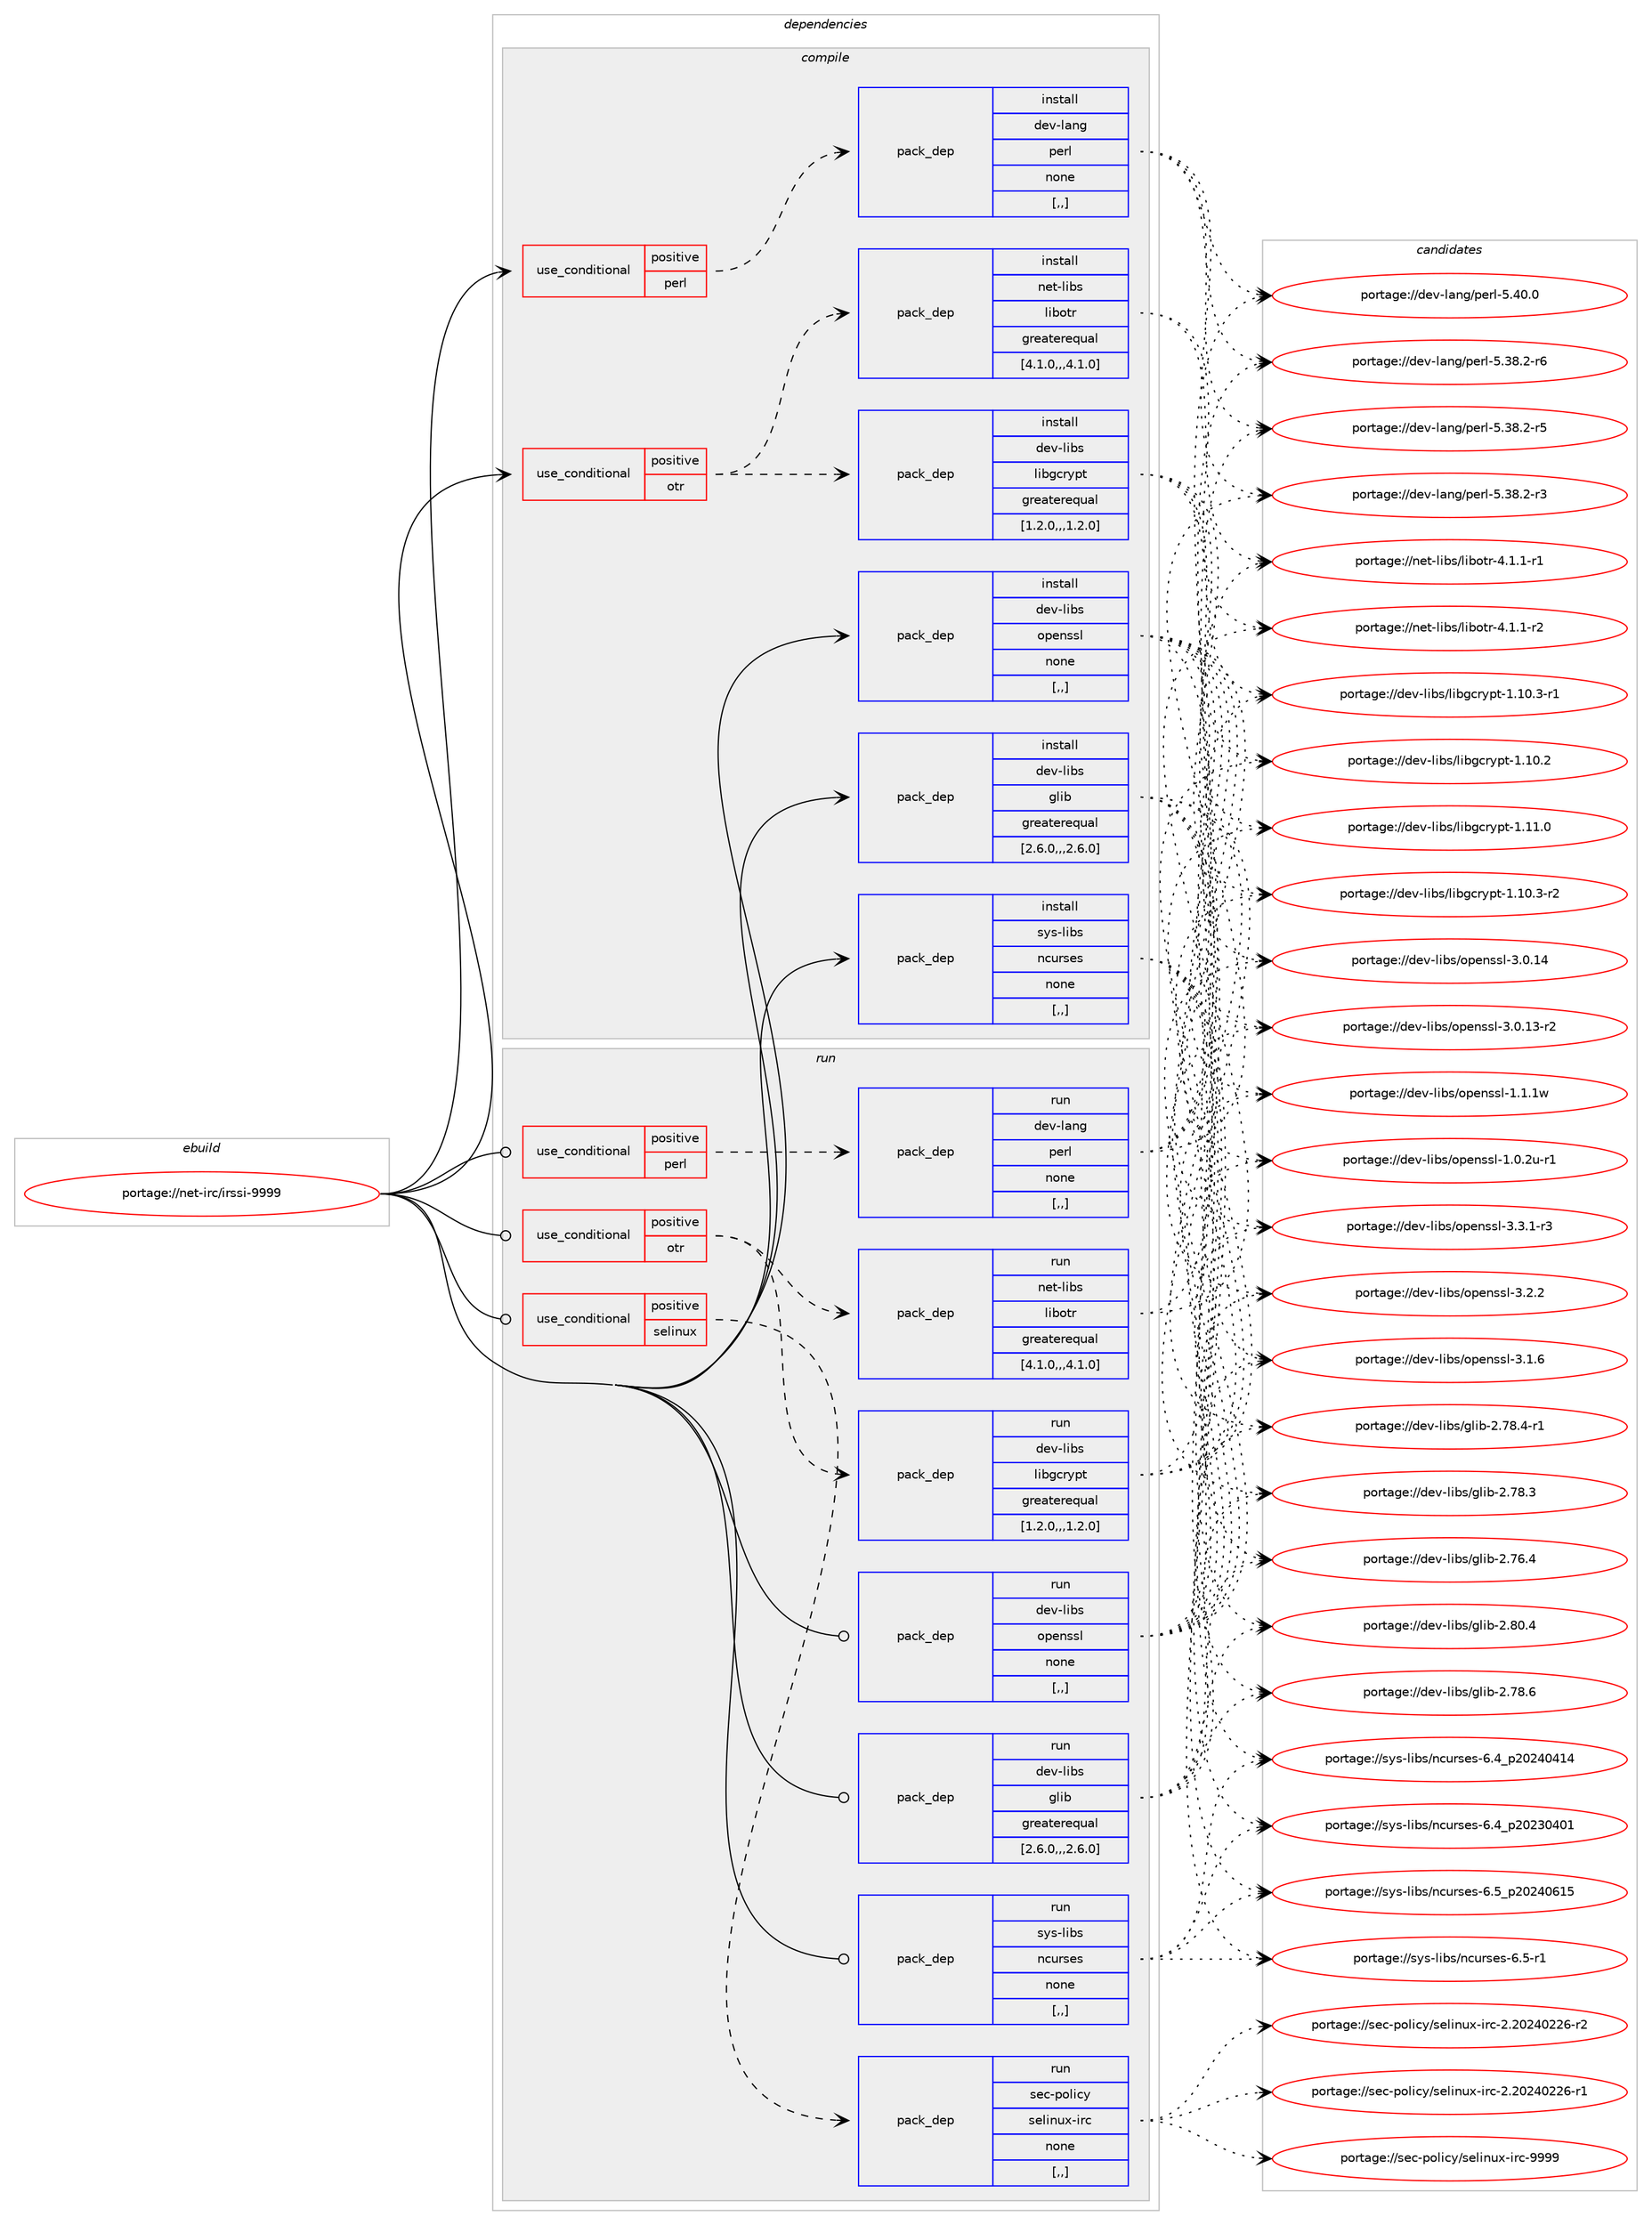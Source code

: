 digraph prolog {

# *************
# Graph options
# *************

newrank=true;
concentrate=true;
compound=true;
graph [rankdir=LR,fontname=Helvetica,fontsize=10,ranksep=1.5];#, ranksep=2.5, nodesep=0.2];
edge  [arrowhead=vee];
node  [fontname=Helvetica,fontsize=10];

# **********
# The ebuild
# **********

subgraph cluster_leftcol {
color=gray;
label=<<i>ebuild</i>>;
id [label="portage://net-irc/irssi-9999", color=red, width=4, href="../net-irc/irssi-9999.svg"];
}

# ****************
# The dependencies
# ****************

subgraph cluster_midcol {
color=gray;
label=<<i>dependencies</i>>;
subgraph cluster_compile {
fillcolor="#eeeeee";
style=filled;
label=<<i>compile</i>>;
subgraph cond2432 {
dependency6302 [label=<<TABLE BORDER="0" CELLBORDER="1" CELLSPACING="0" CELLPADDING="4"><TR><TD ROWSPAN="3" CELLPADDING="10">use_conditional</TD></TR><TR><TD>positive</TD></TR><TR><TD>otr</TD></TR></TABLE>>, shape=none, color=red];
subgraph pack3852 {
dependency6303 [label=<<TABLE BORDER="0" CELLBORDER="1" CELLSPACING="0" CELLPADDING="4" WIDTH="220"><TR><TD ROWSPAN="6" CELLPADDING="30">pack_dep</TD></TR><TR><TD WIDTH="110">install</TD></TR><TR><TD>dev-libs</TD></TR><TR><TD>libgcrypt</TD></TR><TR><TD>greaterequal</TD></TR><TR><TD>[1.2.0,,,1.2.0]</TD></TR></TABLE>>, shape=none, color=blue];
}
dependency6302:e -> dependency6303:w [weight=20,style="dashed",arrowhead="vee"];
subgraph pack3853 {
dependency6304 [label=<<TABLE BORDER="0" CELLBORDER="1" CELLSPACING="0" CELLPADDING="4" WIDTH="220"><TR><TD ROWSPAN="6" CELLPADDING="30">pack_dep</TD></TR><TR><TD WIDTH="110">install</TD></TR><TR><TD>net-libs</TD></TR><TR><TD>libotr</TD></TR><TR><TD>greaterequal</TD></TR><TR><TD>[4.1.0,,,4.1.0]</TD></TR></TABLE>>, shape=none, color=blue];
}
dependency6302:e -> dependency6304:w [weight=20,style="dashed",arrowhead="vee"];
}
id:e -> dependency6302:w [weight=20,style="solid",arrowhead="vee"];
subgraph cond2433 {
dependency6305 [label=<<TABLE BORDER="0" CELLBORDER="1" CELLSPACING="0" CELLPADDING="4"><TR><TD ROWSPAN="3" CELLPADDING="10">use_conditional</TD></TR><TR><TD>positive</TD></TR><TR><TD>perl</TD></TR></TABLE>>, shape=none, color=red];
subgraph pack3854 {
dependency6306 [label=<<TABLE BORDER="0" CELLBORDER="1" CELLSPACING="0" CELLPADDING="4" WIDTH="220"><TR><TD ROWSPAN="6" CELLPADDING="30">pack_dep</TD></TR><TR><TD WIDTH="110">install</TD></TR><TR><TD>dev-lang</TD></TR><TR><TD>perl</TD></TR><TR><TD>none</TD></TR><TR><TD>[,,]</TD></TR></TABLE>>, shape=none, color=blue];
}
dependency6305:e -> dependency6306:w [weight=20,style="dashed",arrowhead="vee"];
}
id:e -> dependency6305:w [weight=20,style="solid",arrowhead="vee"];
subgraph pack3855 {
dependency6307 [label=<<TABLE BORDER="0" CELLBORDER="1" CELLSPACING="0" CELLPADDING="4" WIDTH="220"><TR><TD ROWSPAN="6" CELLPADDING="30">pack_dep</TD></TR><TR><TD WIDTH="110">install</TD></TR><TR><TD>dev-libs</TD></TR><TR><TD>glib</TD></TR><TR><TD>greaterequal</TD></TR><TR><TD>[2.6.0,,,2.6.0]</TD></TR></TABLE>>, shape=none, color=blue];
}
id:e -> dependency6307:w [weight=20,style="solid",arrowhead="vee"];
subgraph pack3856 {
dependency6308 [label=<<TABLE BORDER="0" CELLBORDER="1" CELLSPACING="0" CELLPADDING="4" WIDTH="220"><TR><TD ROWSPAN="6" CELLPADDING="30">pack_dep</TD></TR><TR><TD WIDTH="110">install</TD></TR><TR><TD>dev-libs</TD></TR><TR><TD>openssl</TD></TR><TR><TD>none</TD></TR><TR><TD>[,,]</TD></TR></TABLE>>, shape=none, color=blue];
}
id:e -> dependency6308:w [weight=20,style="solid",arrowhead="vee"];
subgraph pack3857 {
dependency6309 [label=<<TABLE BORDER="0" CELLBORDER="1" CELLSPACING="0" CELLPADDING="4" WIDTH="220"><TR><TD ROWSPAN="6" CELLPADDING="30">pack_dep</TD></TR><TR><TD WIDTH="110">install</TD></TR><TR><TD>sys-libs</TD></TR><TR><TD>ncurses</TD></TR><TR><TD>none</TD></TR><TR><TD>[,,]</TD></TR></TABLE>>, shape=none, color=blue];
}
id:e -> dependency6309:w [weight=20,style="solid",arrowhead="vee"];
}
subgraph cluster_compileandrun {
fillcolor="#eeeeee";
style=filled;
label=<<i>compile and run</i>>;
}
subgraph cluster_run {
fillcolor="#eeeeee";
style=filled;
label=<<i>run</i>>;
subgraph cond2434 {
dependency6310 [label=<<TABLE BORDER="0" CELLBORDER="1" CELLSPACING="0" CELLPADDING="4"><TR><TD ROWSPAN="3" CELLPADDING="10">use_conditional</TD></TR><TR><TD>positive</TD></TR><TR><TD>otr</TD></TR></TABLE>>, shape=none, color=red];
subgraph pack3858 {
dependency6311 [label=<<TABLE BORDER="0" CELLBORDER="1" CELLSPACING="0" CELLPADDING="4" WIDTH="220"><TR><TD ROWSPAN="6" CELLPADDING="30">pack_dep</TD></TR><TR><TD WIDTH="110">run</TD></TR><TR><TD>dev-libs</TD></TR><TR><TD>libgcrypt</TD></TR><TR><TD>greaterequal</TD></TR><TR><TD>[1.2.0,,,1.2.0]</TD></TR></TABLE>>, shape=none, color=blue];
}
dependency6310:e -> dependency6311:w [weight=20,style="dashed",arrowhead="vee"];
subgraph pack3859 {
dependency6312 [label=<<TABLE BORDER="0" CELLBORDER="1" CELLSPACING="0" CELLPADDING="4" WIDTH="220"><TR><TD ROWSPAN="6" CELLPADDING="30">pack_dep</TD></TR><TR><TD WIDTH="110">run</TD></TR><TR><TD>net-libs</TD></TR><TR><TD>libotr</TD></TR><TR><TD>greaterequal</TD></TR><TR><TD>[4.1.0,,,4.1.0]</TD></TR></TABLE>>, shape=none, color=blue];
}
dependency6310:e -> dependency6312:w [weight=20,style="dashed",arrowhead="vee"];
}
id:e -> dependency6310:w [weight=20,style="solid",arrowhead="odot"];
subgraph cond2435 {
dependency6313 [label=<<TABLE BORDER="0" CELLBORDER="1" CELLSPACING="0" CELLPADDING="4"><TR><TD ROWSPAN="3" CELLPADDING="10">use_conditional</TD></TR><TR><TD>positive</TD></TR><TR><TD>perl</TD></TR></TABLE>>, shape=none, color=red];
subgraph pack3860 {
dependency6314 [label=<<TABLE BORDER="0" CELLBORDER="1" CELLSPACING="0" CELLPADDING="4" WIDTH="220"><TR><TD ROWSPAN="6" CELLPADDING="30">pack_dep</TD></TR><TR><TD WIDTH="110">run</TD></TR><TR><TD>dev-lang</TD></TR><TR><TD>perl</TD></TR><TR><TD>none</TD></TR><TR><TD>[,,]</TD></TR></TABLE>>, shape=none, color=blue];
}
dependency6313:e -> dependency6314:w [weight=20,style="dashed",arrowhead="vee"];
}
id:e -> dependency6313:w [weight=20,style="solid",arrowhead="odot"];
subgraph cond2436 {
dependency6315 [label=<<TABLE BORDER="0" CELLBORDER="1" CELLSPACING="0" CELLPADDING="4"><TR><TD ROWSPAN="3" CELLPADDING="10">use_conditional</TD></TR><TR><TD>positive</TD></TR><TR><TD>selinux</TD></TR></TABLE>>, shape=none, color=red];
subgraph pack3861 {
dependency6316 [label=<<TABLE BORDER="0" CELLBORDER="1" CELLSPACING="0" CELLPADDING="4" WIDTH="220"><TR><TD ROWSPAN="6" CELLPADDING="30">pack_dep</TD></TR><TR><TD WIDTH="110">run</TD></TR><TR><TD>sec-policy</TD></TR><TR><TD>selinux-irc</TD></TR><TR><TD>none</TD></TR><TR><TD>[,,]</TD></TR></TABLE>>, shape=none, color=blue];
}
dependency6315:e -> dependency6316:w [weight=20,style="dashed",arrowhead="vee"];
}
id:e -> dependency6315:w [weight=20,style="solid",arrowhead="odot"];
subgraph pack3862 {
dependency6317 [label=<<TABLE BORDER="0" CELLBORDER="1" CELLSPACING="0" CELLPADDING="4" WIDTH="220"><TR><TD ROWSPAN="6" CELLPADDING="30">pack_dep</TD></TR><TR><TD WIDTH="110">run</TD></TR><TR><TD>dev-libs</TD></TR><TR><TD>glib</TD></TR><TR><TD>greaterequal</TD></TR><TR><TD>[2.6.0,,,2.6.0]</TD></TR></TABLE>>, shape=none, color=blue];
}
id:e -> dependency6317:w [weight=20,style="solid",arrowhead="odot"];
subgraph pack3863 {
dependency6318 [label=<<TABLE BORDER="0" CELLBORDER="1" CELLSPACING="0" CELLPADDING="4" WIDTH="220"><TR><TD ROWSPAN="6" CELLPADDING="30">pack_dep</TD></TR><TR><TD WIDTH="110">run</TD></TR><TR><TD>dev-libs</TD></TR><TR><TD>openssl</TD></TR><TR><TD>none</TD></TR><TR><TD>[,,]</TD></TR></TABLE>>, shape=none, color=blue];
}
id:e -> dependency6318:w [weight=20,style="solid",arrowhead="odot"];
subgraph pack3864 {
dependency6319 [label=<<TABLE BORDER="0" CELLBORDER="1" CELLSPACING="0" CELLPADDING="4" WIDTH="220"><TR><TD ROWSPAN="6" CELLPADDING="30">pack_dep</TD></TR><TR><TD WIDTH="110">run</TD></TR><TR><TD>sys-libs</TD></TR><TR><TD>ncurses</TD></TR><TR><TD>none</TD></TR><TR><TD>[,,]</TD></TR></TABLE>>, shape=none, color=blue];
}
id:e -> dependency6319:w [weight=20,style="solid",arrowhead="odot"];
}
}

# **************
# The candidates
# **************

subgraph cluster_choices {
rank=same;
color=gray;
label=<<i>candidates</i>>;

subgraph choice3852 {
color=black;
nodesep=1;
choice100101118451081059811547108105981039911412111211645494649494648 [label="portage://dev-libs/libgcrypt-1.11.0", color=red, width=4,href="../dev-libs/libgcrypt-1.11.0.svg"];
choice1001011184510810598115471081059810399114121112116454946494846514511450 [label="portage://dev-libs/libgcrypt-1.10.3-r2", color=red, width=4,href="../dev-libs/libgcrypt-1.10.3-r2.svg"];
choice1001011184510810598115471081059810399114121112116454946494846514511449 [label="portage://dev-libs/libgcrypt-1.10.3-r1", color=red, width=4,href="../dev-libs/libgcrypt-1.10.3-r1.svg"];
choice100101118451081059811547108105981039911412111211645494649484650 [label="portage://dev-libs/libgcrypt-1.10.2", color=red, width=4,href="../dev-libs/libgcrypt-1.10.2.svg"];
dependency6303:e -> choice100101118451081059811547108105981039911412111211645494649494648:w [style=dotted,weight="100"];
dependency6303:e -> choice1001011184510810598115471081059810399114121112116454946494846514511450:w [style=dotted,weight="100"];
dependency6303:e -> choice1001011184510810598115471081059810399114121112116454946494846514511449:w [style=dotted,weight="100"];
dependency6303:e -> choice100101118451081059811547108105981039911412111211645494649484650:w [style=dotted,weight="100"];
}
subgraph choice3853 {
color=black;
nodesep=1;
choice110101116451081059811547108105981111161144552464946494511450 [label="portage://net-libs/libotr-4.1.1-r2", color=red, width=4,href="../net-libs/libotr-4.1.1-r2.svg"];
choice110101116451081059811547108105981111161144552464946494511449 [label="portage://net-libs/libotr-4.1.1-r1", color=red, width=4,href="../net-libs/libotr-4.1.1-r1.svg"];
dependency6304:e -> choice110101116451081059811547108105981111161144552464946494511450:w [style=dotted,weight="100"];
dependency6304:e -> choice110101116451081059811547108105981111161144552464946494511449:w [style=dotted,weight="100"];
}
subgraph choice3854 {
color=black;
nodesep=1;
choice10010111845108971101034711210111410845534652484648 [label="portage://dev-lang/perl-5.40.0", color=red, width=4,href="../dev-lang/perl-5.40.0.svg"];
choice100101118451089711010347112101114108455346515646504511454 [label="portage://dev-lang/perl-5.38.2-r6", color=red, width=4,href="../dev-lang/perl-5.38.2-r6.svg"];
choice100101118451089711010347112101114108455346515646504511453 [label="portage://dev-lang/perl-5.38.2-r5", color=red, width=4,href="../dev-lang/perl-5.38.2-r5.svg"];
choice100101118451089711010347112101114108455346515646504511451 [label="portage://dev-lang/perl-5.38.2-r3", color=red, width=4,href="../dev-lang/perl-5.38.2-r3.svg"];
dependency6306:e -> choice10010111845108971101034711210111410845534652484648:w [style=dotted,weight="100"];
dependency6306:e -> choice100101118451089711010347112101114108455346515646504511454:w [style=dotted,weight="100"];
dependency6306:e -> choice100101118451089711010347112101114108455346515646504511453:w [style=dotted,weight="100"];
dependency6306:e -> choice100101118451089711010347112101114108455346515646504511451:w [style=dotted,weight="100"];
}
subgraph choice3855 {
color=black;
nodesep=1;
choice1001011184510810598115471031081059845504656484652 [label="portage://dev-libs/glib-2.80.4", color=red, width=4,href="../dev-libs/glib-2.80.4.svg"];
choice1001011184510810598115471031081059845504655564654 [label="portage://dev-libs/glib-2.78.6", color=red, width=4,href="../dev-libs/glib-2.78.6.svg"];
choice10010111845108105981154710310810598455046555646524511449 [label="portage://dev-libs/glib-2.78.4-r1", color=red, width=4,href="../dev-libs/glib-2.78.4-r1.svg"];
choice1001011184510810598115471031081059845504655564651 [label="portage://dev-libs/glib-2.78.3", color=red, width=4,href="../dev-libs/glib-2.78.3.svg"];
choice1001011184510810598115471031081059845504655544652 [label="portage://dev-libs/glib-2.76.4", color=red, width=4,href="../dev-libs/glib-2.76.4.svg"];
dependency6307:e -> choice1001011184510810598115471031081059845504656484652:w [style=dotted,weight="100"];
dependency6307:e -> choice1001011184510810598115471031081059845504655564654:w [style=dotted,weight="100"];
dependency6307:e -> choice10010111845108105981154710310810598455046555646524511449:w [style=dotted,weight="100"];
dependency6307:e -> choice1001011184510810598115471031081059845504655564651:w [style=dotted,weight="100"];
dependency6307:e -> choice1001011184510810598115471031081059845504655544652:w [style=dotted,weight="100"];
}
subgraph choice3856 {
color=black;
nodesep=1;
choice1001011184510810598115471111121011101151151084551465146494511451 [label="portage://dev-libs/openssl-3.3.1-r3", color=red, width=4,href="../dev-libs/openssl-3.3.1-r3.svg"];
choice100101118451081059811547111112101110115115108455146504650 [label="portage://dev-libs/openssl-3.2.2", color=red, width=4,href="../dev-libs/openssl-3.2.2.svg"];
choice100101118451081059811547111112101110115115108455146494654 [label="portage://dev-libs/openssl-3.1.6", color=red, width=4,href="../dev-libs/openssl-3.1.6.svg"];
choice10010111845108105981154711111210111011511510845514648464952 [label="portage://dev-libs/openssl-3.0.14", color=red, width=4,href="../dev-libs/openssl-3.0.14.svg"];
choice100101118451081059811547111112101110115115108455146484649514511450 [label="portage://dev-libs/openssl-3.0.13-r2", color=red, width=4,href="../dev-libs/openssl-3.0.13-r2.svg"];
choice100101118451081059811547111112101110115115108454946494649119 [label="portage://dev-libs/openssl-1.1.1w", color=red, width=4,href="../dev-libs/openssl-1.1.1w.svg"];
choice1001011184510810598115471111121011101151151084549464846501174511449 [label="portage://dev-libs/openssl-1.0.2u-r1", color=red, width=4,href="../dev-libs/openssl-1.0.2u-r1.svg"];
dependency6308:e -> choice1001011184510810598115471111121011101151151084551465146494511451:w [style=dotted,weight="100"];
dependency6308:e -> choice100101118451081059811547111112101110115115108455146504650:w [style=dotted,weight="100"];
dependency6308:e -> choice100101118451081059811547111112101110115115108455146494654:w [style=dotted,weight="100"];
dependency6308:e -> choice10010111845108105981154711111210111011511510845514648464952:w [style=dotted,weight="100"];
dependency6308:e -> choice100101118451081059811547111112101110115115108455146484649514511450:w [style=dotted,weight="100"];
dependency6308:e -> choice100101118451081059811547111112101110115115108454946494649119:w [style=dotted,weight="100"];
dependency6308:e -> choice1001011184510810598115471111121011101151151084549464846501174511449:w [style=dotted,weight="100"];
}
subgraph choice3857 {
color=black;
nodesep=1;
choice1151211154510810598115471109911711411510111545544653951125048505248544953 [label="portage://sys-libs/ncurses-6.5_p20240615", color=red, width=4,href="../sys-libs/ncurses-6.5_p20240615.svg"];
choice11512111545108105981154711099117114115101115455446534511449 [label="portage://sys-libs/ncurses-6.5-r1", color=red, width=4,href="../sys-libs/ncurses-6.5-r1.svg"];
choice1151211154510810598115471109911711411510111545544652951125048505248524952 [label="portage://sys-libs/ncurses-6.4_p20240414", color=red, width=4,href="../sys-libs/ncurses-6.4_p20240414.svg"];
choice1151211154510810598115471109911711411510111545544652951125048505148524849 [label="portage://sys-libs/ncurses-6.4_p20230401", color=red, width=4,href="../sys-libs/ncurses-6.4_p20230401.svg"];
dependency6309:e -> choice1151211154510810598115471109911711411510111545544653951125048505248544953:w [style=dotted,weight="100"];
dependency6309:e -> choice11512111545108105981154711099117114115101115455446534511449:w [style=dotted,weight="100"];
dependency6309:e -> choice1151211154510810598115471109911711411510111545544652951125048505248524952:w [style=dotted,weight="100"];
dependency6309:e -> choice1151211154510810598115471109911711411510111545544652951125048505148524849:w [style=dotted,weight="100"];
}
subgraph choice3858 {
color=black;
nodesep=1;
choice100101118451081059811547108105981039911412111211645494649494648 [label="portage://dev-libs/libgcrypt-1.11.0", color=red, width=4,href="../dev-libs/libgcrypt-1.11.0.svg"];
choice1001011184510810598115471081059810399114121112116454946494846514511450 [label="portage://dev-libs/libgcrypt-1.10.3-r2", color=red, width=4,href="../dev-libs/libgcrypt-1.10.3-r2.svg"];
choice1001011184510810598115471081059810399114121112116454946494846514511449 [label="portage://dev-libs/libgcrypt-1.10.3-r1", color=red, width=4,href="../dev-libs/libgcrypt-1.10.3-r1.svg"];
choice100101118451081059811547108105981039911412111211645494649484650 [label="portage://dev-libs/libgcrypt-1.10.2", color=red, width=4,href="../dev-libs/libgcrypt-1.10.2.svg"];
dependency6311:e -> choice100101118451081059811547108105981039911412111211645494649494648:w [style=dotted,weight="100"];
dependency6311:e -> choice1001011184510810598115471081059810399114121112116454946494846514511450:w [style=dotted,weight="100"];
dependency6311:e -> choice1001011184510810598115471081059810399114121112116454946494846514511449:w [style=dotted,weight="100"];
dependency6311:e -> choice100101118451081059811547108105981039911412111211645494649484650:w [style=dotted,weight="100"];
}
subgraph choice3859 {
color=black;
nodesep=1;
choice110101116451081059811547108105981111161144552464946494511450 [label="portage://net-libs/libotr-4.1.1-r2", color=red, width=4,href="../net-libs/libotr-4.1.1-r2.svg"];
choice110101116451081059811547108105981111161144552464946494511449 [label="portage://net-libs/libotr-4.1.1-r1", color=red, width=4,href="../net-libs/libotr-4.1.1-r1.svg"];
dependency6312:e -> choice110101116451081059811547108105981111161144552464946494511450:w [style=dotted,weight="100"];
dependency6312:e -> choice110101116451081059811547108105981111161144552464946494511449:w [style=dotted,weight="100"];
}
subgraph choice3860 {
color=black;
nodesep=1;
choice10010111845108971101034711210111410845534652484648 [label="portage://dev-lang/perl-5.40.0", color=red, width=4,href="../dev-lang/perl-5.40.0.svg"];
choice100101118451089711010347112101114108455346515646504511454 [label="portage://dev-lang/perl-5.38.2-r6", color=red, width=4,href="../dev-lang/perl-5.38.2-r6.svg"];
choice100101118451089711010347112101114108455346515646504511453 [label="portage://dev-lang/perl-5.38.2-r5", color=red, width=4,href="../dev-lang/perl-5.38.2-r5.svg"];
choice100101118451089711010347112101114108455346515646504511451 [label="portage://dev-lang/perl-5.38.2-r3", color=red, width=4,href="../dev-lang/perl-5.38.2-r3.svg"];
dependency6314:e -> choice10010111845108971101034711210111410845534652484648:w [style=dotted,weight="100"];
dependency6314:e -> choice100101118451089711010347112101114108455346515646504511454:w [style=dotted,weight="100"];
dependency6314:e -> choice100101118451089711010347112101114108455346515646504511453:w [style=dotted,weight="100"];
dependency6314:e -> choice100101118451089711010347112101114108455346515646504511451:w [style=dotted,weight="100"];
}
subgraph choice3861 {
color=black;
nodesep=1;
choice1151019945112111108105991214711510110810511011712045105114994557575757 [label="portage://sec-policy/selinux-irc-9999", color=red, width=4,href="../sec-policy/selinux-irc-9999.svg"];
choice11510199451121111081059912147115101108105110117120451051149945504650485052485050544511450 [label="portage://sec-policy/selinux-irc-2.20240226-r2", color=red, width=4,href="../sec-policy/selinux-irc-2.20240226-r2.svg"];
choice11510199451121111081059912147115101108105110117120451051149945504650485052485050544511449 [label="portage://sec-policy/selinux-irc-2.20240226-r1", color=red, width=4,href="../sec-policy/selinux-irc-2.20240226-r1.svg"];
dependency6316:e -> choice1151019945112111108105991214711510110810511011712045105114994557575757:w [style=dotted,weight="100"];
dependency6316:e -> choice11510199451121111081059912147115101108105110117120451051149945504650485052485050544511450:w [style=dotted,weight="100"];
dependency6316:e -> choice11510199451121111081059912147115101108105110117120451051149945504650485052485050544511449:w [style=dotted,weight="100"];
}
subgraph choice3862 {
color=black;
nodesep=1;
choice1001011184510810598115471031081059845504656484652 [label="portage://dev-libs/glib-2.80.4", color=red, width=4,href="../dev-libs/glib-2.80.4.svg"];
choice1001011184510810598115471031081059845504655564654 [label="portage://dev-libs/glib-2.78.6", color=red, width=4,href="../dev-libs/glib-2.78.6.svg"];
choice10010111845108105981154710310810598455046555646524511449 [label="portage://dev-libs/glib-2.78.4-r1", color=red, width=4,href="../dev-libs/glib-2.78.4-r1.svg"];
choice1001011184510810598115471031081059845504655564651 [label="portage://dev-libs/glib-2.78.3", color=red, width=4,href="../dev-libs/glib-2.78.3.svg"];
choice1001011184510810598115471031081059845504655544652 [label="portage://dev-libs/glib-2.76.4", color=red, width=4,href="../dev-libs/glib-2.76.4.svg"];
dependency6317:e -> choice1001011184510810598115471031081059845504656484652:w [style=dotted,weight="100"];
dependency6317:e -> choice1001011184510810598115471031081059845504655564654:w [style=dotted,weight="100"];
dependency6317:e -> choice10010111845108105981154710310810598455046555646524511449:w [style=dotted,weight="100"];
dependency6317:e -> choice1001011184510810598115471031081059845504655564651:w [style=dotted,weight="100"];
dependency6317:e -> choice1001011184510810598115471031081059845504655544652:w [style=dotted,weight="100"];
}
subgraph choice3863 {
color=black;
nodesep=1;
choice1001011184510810598115471111121011101151151084551465146494511451 [label="portage://dev-libs/openssl-3.3.1-r3", color=red, width=4,href="../dev-libs/openssl-3.3.1-r3.svg"];
choice100101118451081059811547111112101110115115108455146504650 [label="portage://dev-libs/openssl-3.2.2", color=red, width=4,href="../dev-libs/openssl-3.2.2.svg"];
choice100101118451081059811547111112101110115115108455146494654 [label="portage://dev-libs/openssl-3.1.6", color=red, width=4,href="../dev-libs/openssl-3.1.6.svg"];
choice10010111845108105981154711111210111011511510845514648464952 [label="portage://dev-libs/openssl-3.0.14", color=red, width=4,href="../dev-libs/openssl-3.0.14.svg"];
choice100101118451081059811547111112101110115115108455146484649514511450 [label="portage://dev-libs/openssl-3.0.13-r2", color=red, width=4,href="../dev-libs/openssl-3.0.13-r2.svg"];
choice100101118451081059811547111112101110115115108454946494649119 [label="portage://dev-libs/openssl-1.1.1w", color=red, width=4,href="../dev-libs/openssl-1.1.1w.svg"];
choice1001011184510810598115471111121011101151151084549464846501174511449 [label="portage://dev-libs/openssl-1.0.2u-r1", color=red, width=4,href="../dev-libs/openssl-1.0.2u-r1.svg"];
dependency6318:e -> choice1001011184510810598115471111121011101151151084551465146494511451:w [style=dotted,weight="100"];
dependency6318:e -> choice100101118451081059811547111112101110115115108455146504650:w [style=dotted,weight="100"];
dependency6318:e -> choice100101118451081059811547111112101110115115108455146494654:w [style=dotted,weight="100"];
dependency6318:e -> choice10010111845108105981154711111210111011511510845514648464952:w [style=dotted,weight="100"];
dependency6318:e -> choice100101118451081059811547111112101110115115108455146484649514511450:w [style=dotted,weight="100"];
dependency6318:e -> choice100101118451081059811547111112101110115115108454946494649119:w [style=dotted,weight="100"];
dependency6318:e -> choice1001011184510810598115471111121011101151151084549464846501174511449:w [style=dotted,weight="100"];
}
subgraph choice3864 {
color=black;
nodesep=1;
choice1151211154510810598115471109911711411510111545544653951125048505248544953 [label="portage://sys-libs/ncurses-6.5_p20240615", color=red, width=4,href="../sys-libs/ncurses-6.5_p20240615.svg"];
choice11512111545108105981154711099117114115101115455446534511449 [label="portage://sys-libs/ncurses-6.5-r1", color=red, width=4,href="../sys-libs/ncurses-6.5-r1.svg"];
choice1151211154510810598115471109911711411510111545544652951125048505248524952 [label="portage://sys-libs/ncurses-6.4_p20240414", color=red, width=4,href="../sys-libs/ncurses-6.4_p20240414.svg"];
choice1151211154510810598115471109911711411510111545544652951125048505148524849 [label="portage://sys-libs/ncurses-6.4_p20230401", color=red, width=4,href="../sys-libs/ncurses-6.4_p20230401.svg"];
dependency6319:e -> choice1151211154510810598115471109911711411510111545544653951125048505248544953:w [style=dotted,weight="100"];
dependency6319:e -> choice11512111545108105981154711099117114115101115455446534511449:w [style=dotted,weight="100"];
dependency6319:e -> choice1151211154510810598115471109911711411510111545544652951125048505248524952:w [style=dotted,weight="100"];
dependency6319:e -> choice1151211154510810598115471109911711411510111545544652951125048505148524849:w [style=dotted,weight="100"];
}
}

}

